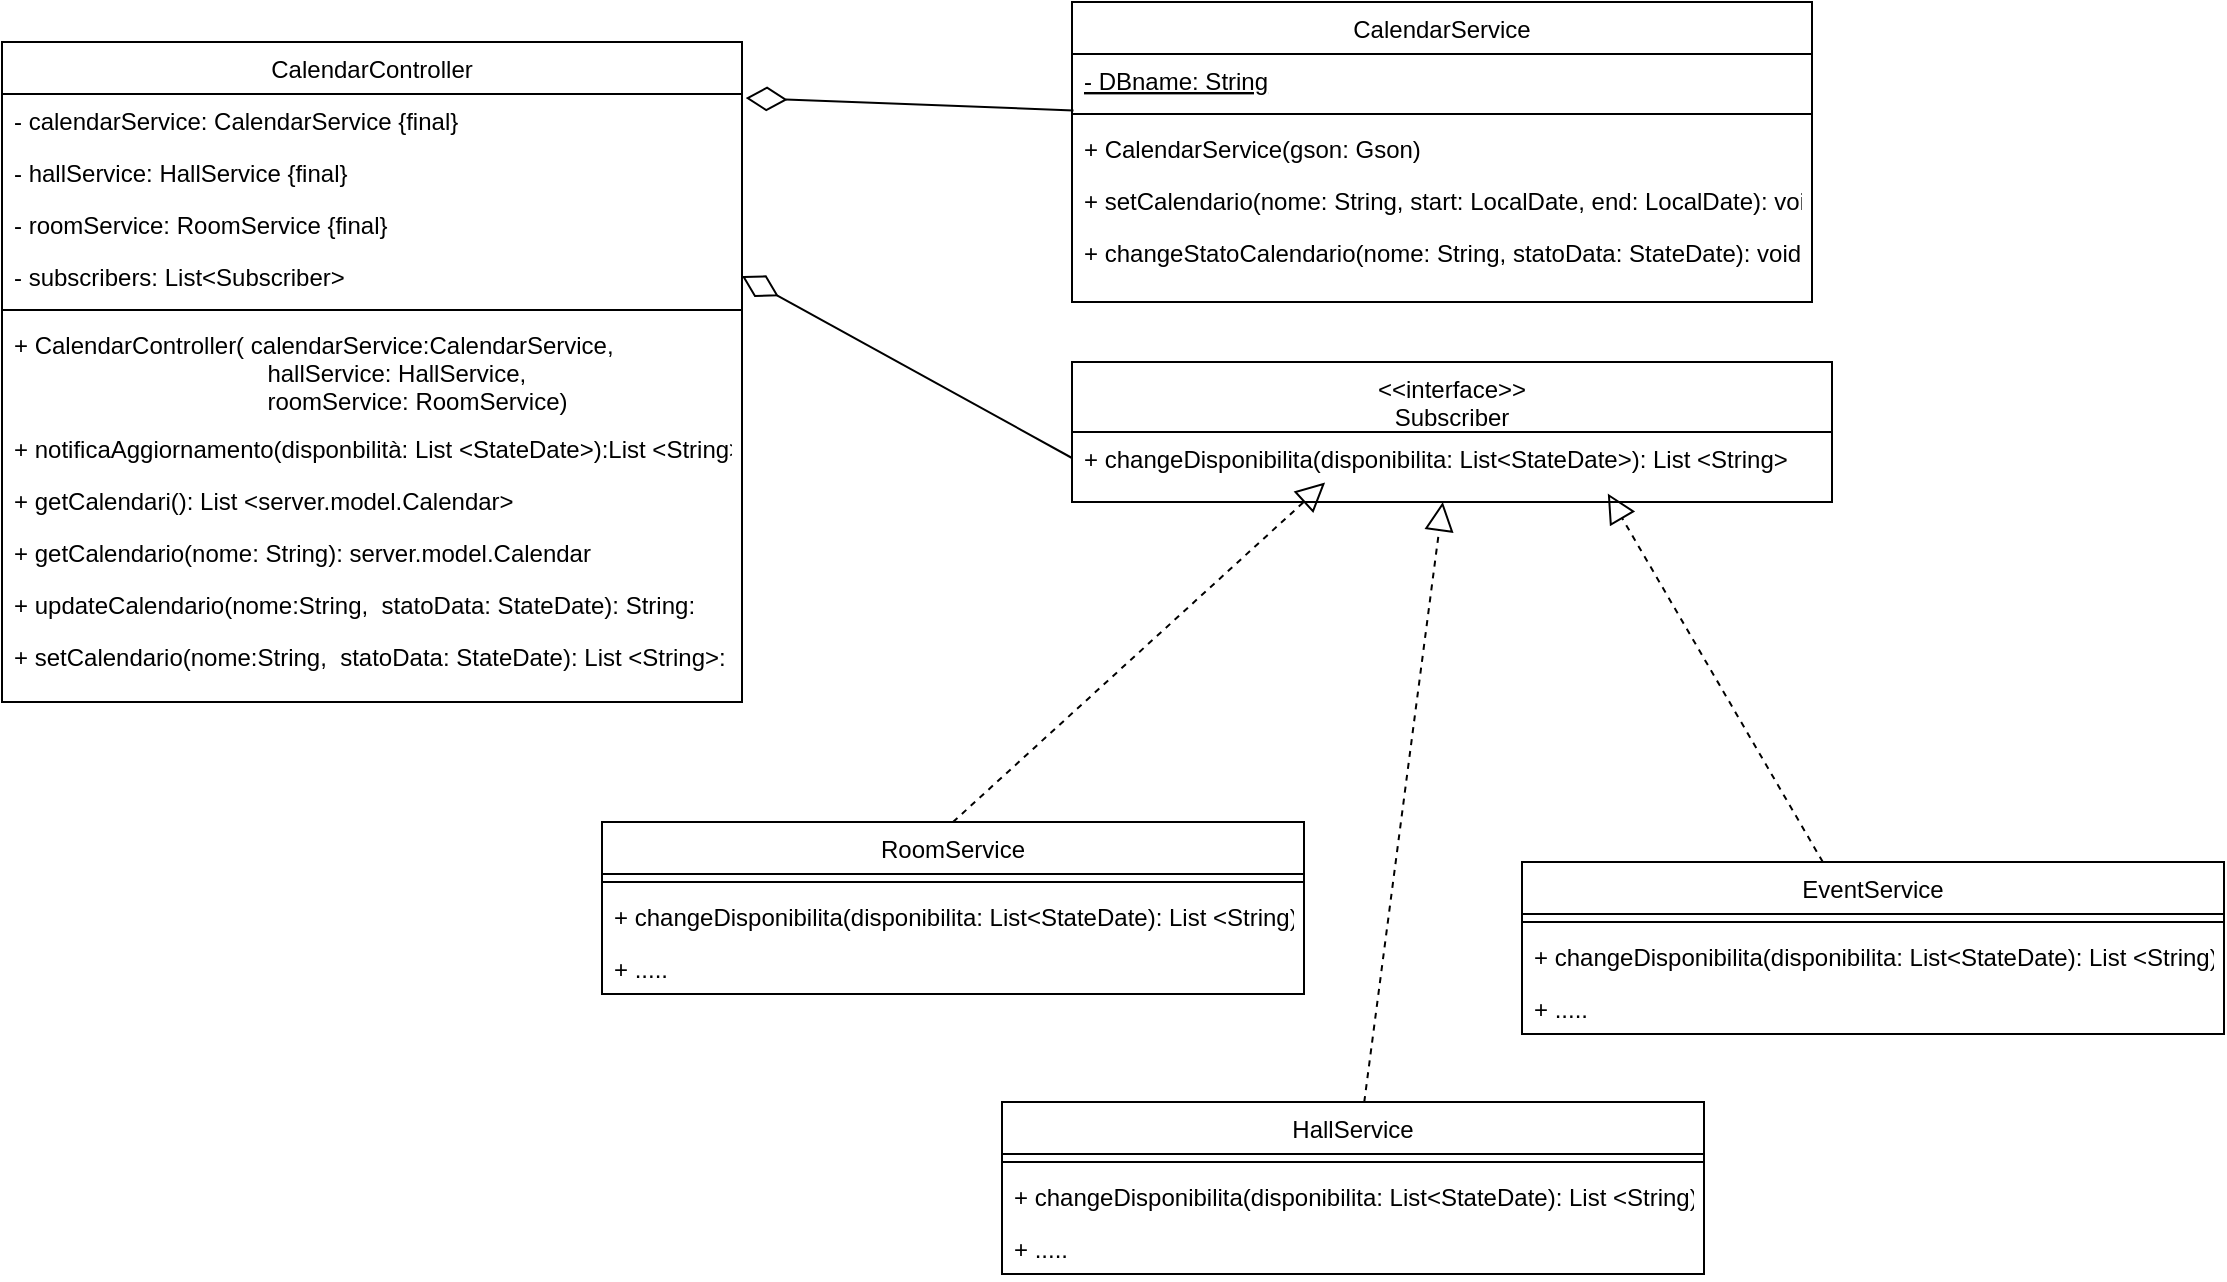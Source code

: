 <mxfile version="24.7.5">
  <diagram name="Pagina-1" id="dSSKuTilj4-GlvIkG2sL">
    <mxGraphModel dx="2386" dy="1432" grid="1" gridSize="10" guides="1" tooltips="1" connect="1" arrows="1" fold="1" page="1" pageScale="1" pageWidth="1169" pageHeight="827" math="0" shadow="0">
      <root>
        <mxCell id="0" />
        <mxCell id="1" parent="0" />
        <mxCell id="v0eN1lc9TINNruY0Dgxv-23" value="&lt;&lt;interface&gt;&gt; &#xa;Subscriber" style="swimlane;fontStyle=0;align=center;verticalAlign=top;childLayout=stackLayout;horizontal=1;startSize=35;horizontalStack=0;resizeParent=1;resizeLast=0;collapsible=1;marginBottom=0;rounded=0;shadow=0;strokeWidth=1;" parent="1" vertex="1">
          <mxGeometry x="-585" y="-610" width="380" height="70" as="geometry">
            <mxRectangle x="130" y="380" width="160" height="26" as="alternateBounds" />
          </mxGeometry>
        </mxCell>
        <mxCell id="v0eN1lc9TINNruY0Dgxv-24" value="+ changeDisponibilita(disponibilita: List&lt;StateDate&gt;): List &lt;String&gt;" style="text;align=left;verticalAlign=top;spacingLeft=4;spacingRight=4;overflow=hidden;rotatable=0;points=[[0,0.5],[1,0.5]];portConstraint=eastwest;" parent="v0eN1lc9TINNruY0Dgxv-23" vertex="1">
          <mxGeometry y="35" width="380" height="26" as="geometry" />
        </mxCell>
        <mxCell id="v0eN1lc9TINNruY0Dgxv-61" value="" style="endArrow=block;dashed=1;endFill=0;endSize=12;html=1;rounded=0;exitX=0.5;exitY=0;exitDx=0;exitDy=0;entryX=0.333;entryY=0.973;entryDx=0;entryDy=0;entryPerimeter=0;" parent="1" source="cy61umw2MCx2Vh4moxnK-23" target="v0eN1lc9TINNruY0Dgxv-24" edge="1">
          <mxGeometry width="160" relative="1" as="geometry">
            <mxPoint x="-659.407" y="-367" as="sourcePoint" />
            <mxPoint x="-490" y="-690" as="targetPoint" />
          </mxGeometry>
        </mxCell>
        <mxCell id="v0eN1lc9TINNruY0Dgxv-62" value="HallService" style="swimlane;fontStyle=0;align=center;verticalAlign=top;childLayout=stackLayout;horizontal=1;startSize=26;horizontalStack=0;resizeParent=1;resizeLast=0;collapsible=1;marginBottom=0;rounded=0;shadow=0;strokeWidth=1;" parent="1" vertex="1">
          <mxGeometry x="-620" y="-240" width="351" height="86" as="geometry">
            <mxRectangle x="230" y="140" width="160" height="26" as="alternateBounds" />
          </mxGeometry>
        </mxCell>
        <mxCell id="v0eN1lc9TINNruY0Dgxv-63" value="" style="line;html=1;strokeWidth=1;align=left;verticalAlign=middle;spacingTop=-1;spacingLeft=3;spacingRight=3;rotatable=0;labelPosition=right;points=[];portConstraint=eastwest;" parent="v0eN1lc9TINNruY0Dgxv-62" vertex="1">
          <mxGeometry y="26" width="351" height="8" as="geometry" />
        </mxCell>
        <mxCell id="v0eN1lc9TINNruY0Dgxv-66" value="+ changeDisponibilita(disponibilita: List&lt;StateDate): List &lt;String)" style="text;align=left;verticalAlign=top;spacingLeft=4;spacingRight=4;overflow=hidden;rotatable=0;points=[[0,0.5],[1,0.5]];portConstraint=eastwest;" parent="v0eN1lc9TINNruY0Dgxv-62" vertex="1">
          <mxGeometry y="34" width="351" height="26" as="geometry" />
        </mxCell>
        <mxCell id="v0eN1lc9TINNruY0Dgxv-68" value="+ ....." style="text;align=left;verticalAlign=top;spacingLeft=4;spacingRight=4;overflow=hidden;rotatable=0;points=[[0,0.5],[1,0.5]];portConstraint=eastwest;" parent="v0eN1lc9TINNruY0Dgxv-62" vertex="1">
          <mxGeometry y="60" width="351" height="26" as="geometry" />
        </mxCell>
        <mxCell id="v0eN1lc9TINNruY0Dgxv-69" value="" style="endArrow=block;dashed=1;endFill=0;endSize=12;html=1;rounded=0;" parent="1" source="v0eN1lc9TINNruY0Dgxv-62" target="v0eN1lc9TINNruY0Dgxv-23" edge="1">
          <mxGeometry width="160" relative="1" as="geometry">
            <mxPoint x="-190" y="18" as="sourcePoint" />
            <mxPoint x="-492" y="133" as="targetPoint" />
          </mxGeometry>
        </mxCell>
        <mxCell id="v0eN1lc9TINNruY0Dgxv-129" value="" style="endArrow=block;dashed=1;endFill=0;endSize=12;html=1;rounded=0;entryX=0.705;entryY=1.184;entryDx=0;entryDy=0;entryPerimeter=0;" parent="1" source="cy61umw2MCx2Vh4moxnK-27" target="v0eN1lc9TINNruY0Dgxv-24" edge="1">
          <mxGeometry width="160" relative="1" as="geometry">
            <mxPoint x="-240" y="-370" as="sourcePoint" />
            <mxPoint x="20" y="-260" as="targetPoint" />
          </mxGeometry>
        </mxCell>
        <mxCell id="Bbv8pxsKWFmuD9a9kniN-17" value="" style="endArrow=none;html=1;rounded=0;startArrow=diamondThin;startFill=0;startSize=18;entryX=0;entryY=0.5;entryDx=0;entryDy=0;exitX=1;exitY=0.5;exitDx=0;exitDy=0;" parent="1" source="cy61umw2MCx2Vh4moxnK-10" target="v0eN1lc9TINNruY0Dgxv-24" edge="1">
          <mxGeometry width="50" height="50" relative="1" as="geometry">
            <mxPoint x="-750" y="-705" as="sourcePoint" />
            <mxPoint x="-590" y="-710" as="targetPoint" />
          </mxGeometry>
        </mxCell>
        <mxCell id="cy61umw2MCx2Vh4moxnK-8" value="CalendarController" style="swimlane;fontStyle=0;align=center;verticalAlign=top;childLayout=stackLayout;horizontal=1;startSize=26;horizontalStack=0;resizeParent=1;resizeLast=0;collapsible=1;marginBottom=0;rounded=0;shadow=0;strokeWidth=1;" vertex="1" parent="1">
          <mxGeometry x="-1120" y="-770" width="370" height="330" as="geometry">
            <mxRectangle x="230" y="140" width="160" height="26" as="alternateBounds" />
          </mxGeometry>
        </mxCell>
        <mxCell id="cy61umw2MCx2Vh4moxnK-9" value="- calendarService: CalendarService {final}" style="text;align=left;verticalAlign=top;spacingLeft=4;spacingRight=4;overflow=hidden;rotatable=0;points=[[0,0.5],[1,0.5]];portConstraint=eastwest;fontStyle=0" vertex="1" parent="cy61umw2MCx2Vh4moxnK-8">
          <mxGeometry y="26" width="370" height="26" as="geometry" />
        </mxCell>
        <mxCell id="cy61umw2MCx2Vh4moxnK-19" value="- hallService: HallService {final}" style="text;align=left;verticalAlign=top;spacingLeft=4;spacingRight=4;overflow=hidden;rotatable=0;points=[[0,0.5],[1,0.5]];portConstraint=eastwest;fontStyle=0" vertex="1" parent="cy61umw2MCx2Vh4moxnK-8">
          <mxGeometry y="52" width="370" height="26" as="geometry" />
        </mxCell>
        <mxCell id="cy61umw2MCx2Vh4moxnK-20" value="- roomService: RoomService {final}" style="text;align=left;verticalAlign=top;spacingLeft=4;spacingRight=4;overflow=hidden;rotatable=0;points=[[0,0.5],[1,0.5]];portConstraint=eastwest;fontStyle=0" vertex="1" parent="cy61umw2MCx2Vh4moxnK-8">
          <mxGeometry y="78" width="370" height="26" as="geometry" />
        </mxCell>
        <mxCell id="cy61umw2MCx2Vh4moxnK-10" value="- subscribers: List&lt;Subscriber&gt;" style="text;align=left;verticalAlign=top;spacingLeft=4;spacingRight=4;overflow=hidden;rotatable=0;points=[[0,0.5],[1,0.5]];portConstraint=eastwest;fontStyle=0" vertex="1" parent="cy61umw2MCx2Vh4moxnK-8">
          <mxGeometry y="104" width="370" height="26" as="geometry" />
        </mxCell>
        <mxCell id="cy61umw2MCx2Vh4moxnK-11" value="" style="line;html=1;strokeWidth=1;align=left;verticalAlign=middle;spacingTop=-1;spacingLeft=3;spacingRight=3;rotatable=0;labelPosition=right;points=[];portConstraint=eastwest;" vertex="1" parent="cy61umw2MCx2Vh4moxnK-8">
          <mxGeometry y="130" width="370" height="8" as="geometry" />
        </mxCell>
        <mxCell id="cy61umw2MCx2Vh4moxnK-12" value="+ CalendarController( calendarService:CalendarService, &#xa;                                      hallService: HallService,&#xa;                                      roomService: RoomService)" style="text;align=left;verticalAlign=top;spacingLeft=4;spacingRight=4;overflow=hidden;rotatable=0;points=[[0,0.5],[1,0.5]];portConstraint=eastwest;" vertex="1" parent="cy61umw2MCx2Vh4moxnK-8">
          <mxGeometry y="138" width="370" height="52" as="geometry" />
        </mxCell>
        <mxCell id="cy61umw2MCx2Vh4moxnK-13" value="+ notificaAggiornamento(disponbilità: List &lt;StateDate&gt;):List &lt;String&gt;" style="text;align=left;verticalAlign=top;spacingLeft=4;spacingRight=4;overflow=hidden;rotatable=0;points=[[0,0.5],[1,0.5]];portConstraint=eastwest;fontStyle=0" vertex="1" parent="cy61umw2MCx2Vh4moxnK-8">
          <mxGeometry y="190" width="370" height="26" as="geometry" />
        </mxCell>
        <mxCell id="cy61umw2MCx2Vh4moxnK-14" value="+ getCalendari(): List &lt;server.model.Calendar&gt;" style="text;align=left;verticalAlign=top;spacingLeft=4;spacingRight=4;overflow=hidden;rotatable=0;points=[[0,0.5],[1,0.5]];portConstraint=eastwest;" vertex="1" parent="cy61umw2MCx2Vh4moxnK-8">
          <mxGeometry y="216" width="370" height="26" as="geometry" />
        </mxCell>
        <mxCell id="cy61umw2MCx2Vh4moxnK-21" value="+ getCalendario(nome: String): server.model.Calendar" style="text;align=left;verticalAlign=top;spacingLeft=4;spacingRight=4;overflow=hidden;rotatable=0;points=[[0,0.5],[1,0.5]];portConstraint=eastwest;" vertex="1" parent="cy61umw2MCx2Vh4moxnK-8">
          <mxGeometry y="242" width="370" height="26" as="geometry" />
        </mxCell>
        <mxCell id="cy61umw2MCx2Vh4moxnK-15" value="+ updateCalendario(nome:String,  statoData: StateDate): String: " style="text;align=left;verticalAlign=top;spacingLeft=4;spacingRight=4;overflow=hidden;rotatable=0;points=[[0,0.5],[1,0.5]];portConstraint=eastwest;" vertex="1" parent="cy61umw2MCx2Vh4moxnK-8">
          <mxGeometry y="268" width="370" height="26" as="geometry" />
        </mxCell>
        <mxCell id="cy61umw2MCx2Vh4moxnK-22" value="+ setCalendario(nome:String,  statoData: StateDate): List &lt;String&gt;: " style="text;align=left;verticalAlign=top;spacingLeft=4;spacingRight=4;overflow=hidden;rotatable=0;points=[[0,0.5],[1,0.5]];portConstraint=eastwest;" vertex="1" parent="cy61umw2MCx2Vh4moxnK-8">
          <mxGeometry y="294" width="370" height="26" as="geometry" />
        </mxCell>
        <mxCell id="cy61umw2MCx2Vh4moxnK-23" value="RoomService" style="swimlane;fontStyle=0;align=center;verticalAlign=top;childLayout=stackLayout;horizontal=1;startSize=26;horizontalStack=0;resizeParent=1;resizeLast=0;collapsible=1;marginBottom=0;rounded=0;shadow=0;strokeWidth=1;" vertex="1" parent="1">
          <mxGeometry x="-820" y="-380" width="351" height="86" as="geometry">
            <mxRectangle x="230" y="140" width="160" height="26" as="alternateBounds" />
          </mxGeometry>
        </mxCell>
        <mxCell id="cy61umw2MCx2Vh4moxnK-24" value="" style="line;html=1;strokeWidth=1;align=left;verticalAlign=middle;spacingTop=-1;spacingLeft=3;spacingRight=3;rotatable=0;labelPosition=right;points=[];portConstraint=eastwest;" vertex="1" parent="cy61umw2MCx2Vh4moxnK-23">
          <mxGeometry y="26" width="351" height="8" as="geometry" />
        </mxCell>
        <mxCell id="cy61umw2MCx2Vh4moxnK-25" value="+ changeDisponibilita(disponibilita: List&lt;StateDate): List &lt;String)" style="text;align=left;verticalAlign=top;spacingLeft=4;spacingRight=4;overflow=hidden;rotatable=0;points=[[0,0.5],[1,0.5]];portConstraint=eastwest;" vertex="1" parent="cy61umw2MCx2Vh4moxnK-23">
          <mxGeometry y="34" width="351" height="26" as="geometry" />
        </mxCell>
        <mxCell id="cy61umw2MCx2Vh4moxnK-26" value="+ ....." style="text;align=left;verticalAlign=top;spacingLeft=4;spacingRight=4;overflow=hidden;rotatable=0;points=[[0,0.5],[1,0.5]];portConstraint=eastwest;" vertex="1" parent="cy61umw2MCx2Vh4moxnK-23">
          <mxGeometry y="60" width="351" height="26" as="geometry" />
        </mxCell>
        <mxCell id="cy61umw2MCx2Vh4moxnK-27" value="EventService" style="swimlane;fontStyle=0;align=center;verticalAlign=top;childLayout=stackLayout;horizontal=1;startSize=26;horizontalStack=0;resizeParent=1;resizeLast=0;collapsible=1;marginBottom=0;rounded=0;shadow=0;strokeWidth=1;" vertex="1" parent="1">
          <mxGeometry x="-360" y="-360" width="351" height="86" as="geometry">
            <mxRectangle x="230" y="140" width="160" height="26" as="alternateBounds" />
          </mxGeometry>
        </mxCell>
        <mxCell id="cy61umw2MCx2Vh4moxnK-28" value="" style="line;html=1;strokeWidth=1;align=left;verticalAlign=middle;spacingTop=-1;spacingLeft=3;spacingRight=3;rotatable=0;labelPosition=right;points=[];portConstraint=eastwest;" vertex="1" parent="cy61umw2MCx2Vh4moxnK-27">
          <mxGeometry y="26" width="351" height="8" as="geometry" />
        </mxCell>
        <mxCell id="cy61umw2MCx2Vh4moxnK-29" value="+ changeDisponibilita(disponibilita: List&lt;StateDate): List &lt;String)" style="text;align=left;verticalAlign=top;spacingLeft=4;spacingRight=4;overflow=hidden;rotatable=0;points=[[0,0.5],[1,0.5]];portConstraint=eastwest;" vertex="1" parent="cy61umw2MCx2Vh4moxnK-27">
          <mxGeometry y="34" width="351" height="26" as="geometry" />
        </mxCell>
        <mxCell id="cy61umw2MCx2Vh4moxnK-30" value="+ ....." style="text;align=left;verticalAlign=top;spacingLeft=4;spacingRight=4;overflow=hidden;rotatable=0;points=[[0,0.5],[1,0.5]];portConstraint=eastwest;" vertex="1" parent="cy61umw2MCx2Vh4moxnK-27">
          <mxGeometry y="60" width="351" height="26" as="geometry" />
        </mxCell>
        <mxCell id="cy61umw2MCx2Vh4moxnK-33" value="CalendarService" style="swimlane;fontStyle=0;align=center;verticalAlign=top;childLayout=stackLayout;horizontal=1;startSize=26;horizontalStack=0;resizeParent=1;resizeLast=0;collapsible=1;marginBottom=0;rounded=0;shadow=0;strokeWidth=1;" vertex="1" parent="1">
          <mxGeometry x="-585" y="-790" width="370" height="150" as="geometry">
            <mxRectangle x="230" y="140" width="160" height="26" as="alternateBounds" />
          </mxGeometry>
        </mxCell>
        <mxCell id="cy61umw2MCx2Vh4moxnK-34" value="- DBname: String" style="text;align=left;verticalAlign=top;spacingLeft=4;spacingRight=4;overflow=hidden;rotatable=0;points=[[0,0.5],[1,0.5]];portConstraint=eastwest;fontStyle=4" vertex="1" parent="cy61umw2MCx2Vh4moxnK-33">
          <mxGeometry y="26" width="370" height="26" as="geometry" />
        </mxCell>
        <mxCell id="cy61umw2MCx2Vh4moxnK-35" value="" style="line;html=1;strokeWidth=1;align=left;verticalAlign=middle;spacingTop=-1;spacingLeft=3;spacingRight=3;rotatable=0;labelPosition=right;points=[];portConstraint=eastwest;" vertex="1" parent="cy61umw2MCx2Vh4moxnK-33">
          <mxGeometry y="52" width="370" height="8" as="geometry" />
        </mxCell>
        <mxCell id="cy61umw2MCx2Vh4moxnK-36" value="+ CalendarService(gson: Gson)" style="text;align=left;verticalAlign=top;spacingLeft=4;spacingRight=4;overflow=hidden;rotatable=0;points=[[0,0.5],[1,0.5]];portConstraint=eastwest;" vertex="1" parent="cy61umw2MCx2Vh4moxnK-33">
          <mxGeometry y="60" width="370" height="26" as="geometry" />
        </mxCell>
        <mxCell id="cy61umw2MCx2Vh4moxnK-37" value="+ setCalendario(nome: String, start: LocalDate, end: LocalDate): void" style="text;align=left;verticalAlign=top;spacingLeft=4;spacingRight=4;overflow=hidden;rotatable=0;points=[[0,0.5],[1,0.5]];portConstraint=eastwest;" vertex="1" parent="cy61umw2MCx2Vh4moxnK-33">
          <mxGeometry y="86" width="370" height="26" as="geometry" />
        </mxCell>
        <mxCell id="cy61umw2MCx2Vh4moxnK-38" value="+ changeStatoCalendario(nome: String, statoData: StateDate): void" style="text;align=left;verticalAlign=top;spacingLeft=4;spacingRight=4;overflow=hidden;rotatable=0;points=[[0,0.5],[1,0.5]];portConstraint=eastwest;" vertex="1" parent="cy61umw2MCx2Vh4moxnK-33">
          <mxGeometry y="112" width="370" height="26" as="geometry" />
        </mxCell>
        <mxCell id="cy61umw2MCx2Vh4moxnK-39" value="" style="endArrow=none;html=1;rounded=0;startArrow=diamondThin;startFill=0;startSize=18;entryX=0.002;entryY=1.085;entryDx=0;entryDy=0;exitX=1.005;exitY=0.079;exitDx=0;exitDy=0;entryPerimeter=0;exitPerimeter=0;" edge="1" parent="1" source="cy61umw2MCx2Vh4moxnK-9" target="cy61umw2MCx2Vh4moxnK-34">
          <mxGeometry width="50" height="50" relative="1" as="geometry">
            <mxPoint x="-740" y="-643" as="sourcePoint" />
            <mxPoint x="-575" y="-522" as="targetPoint" />
          </mxGeometry>
        </mxCell>
      </root>
    </mxGraphModel>
  </diagram>
</mxfile>
